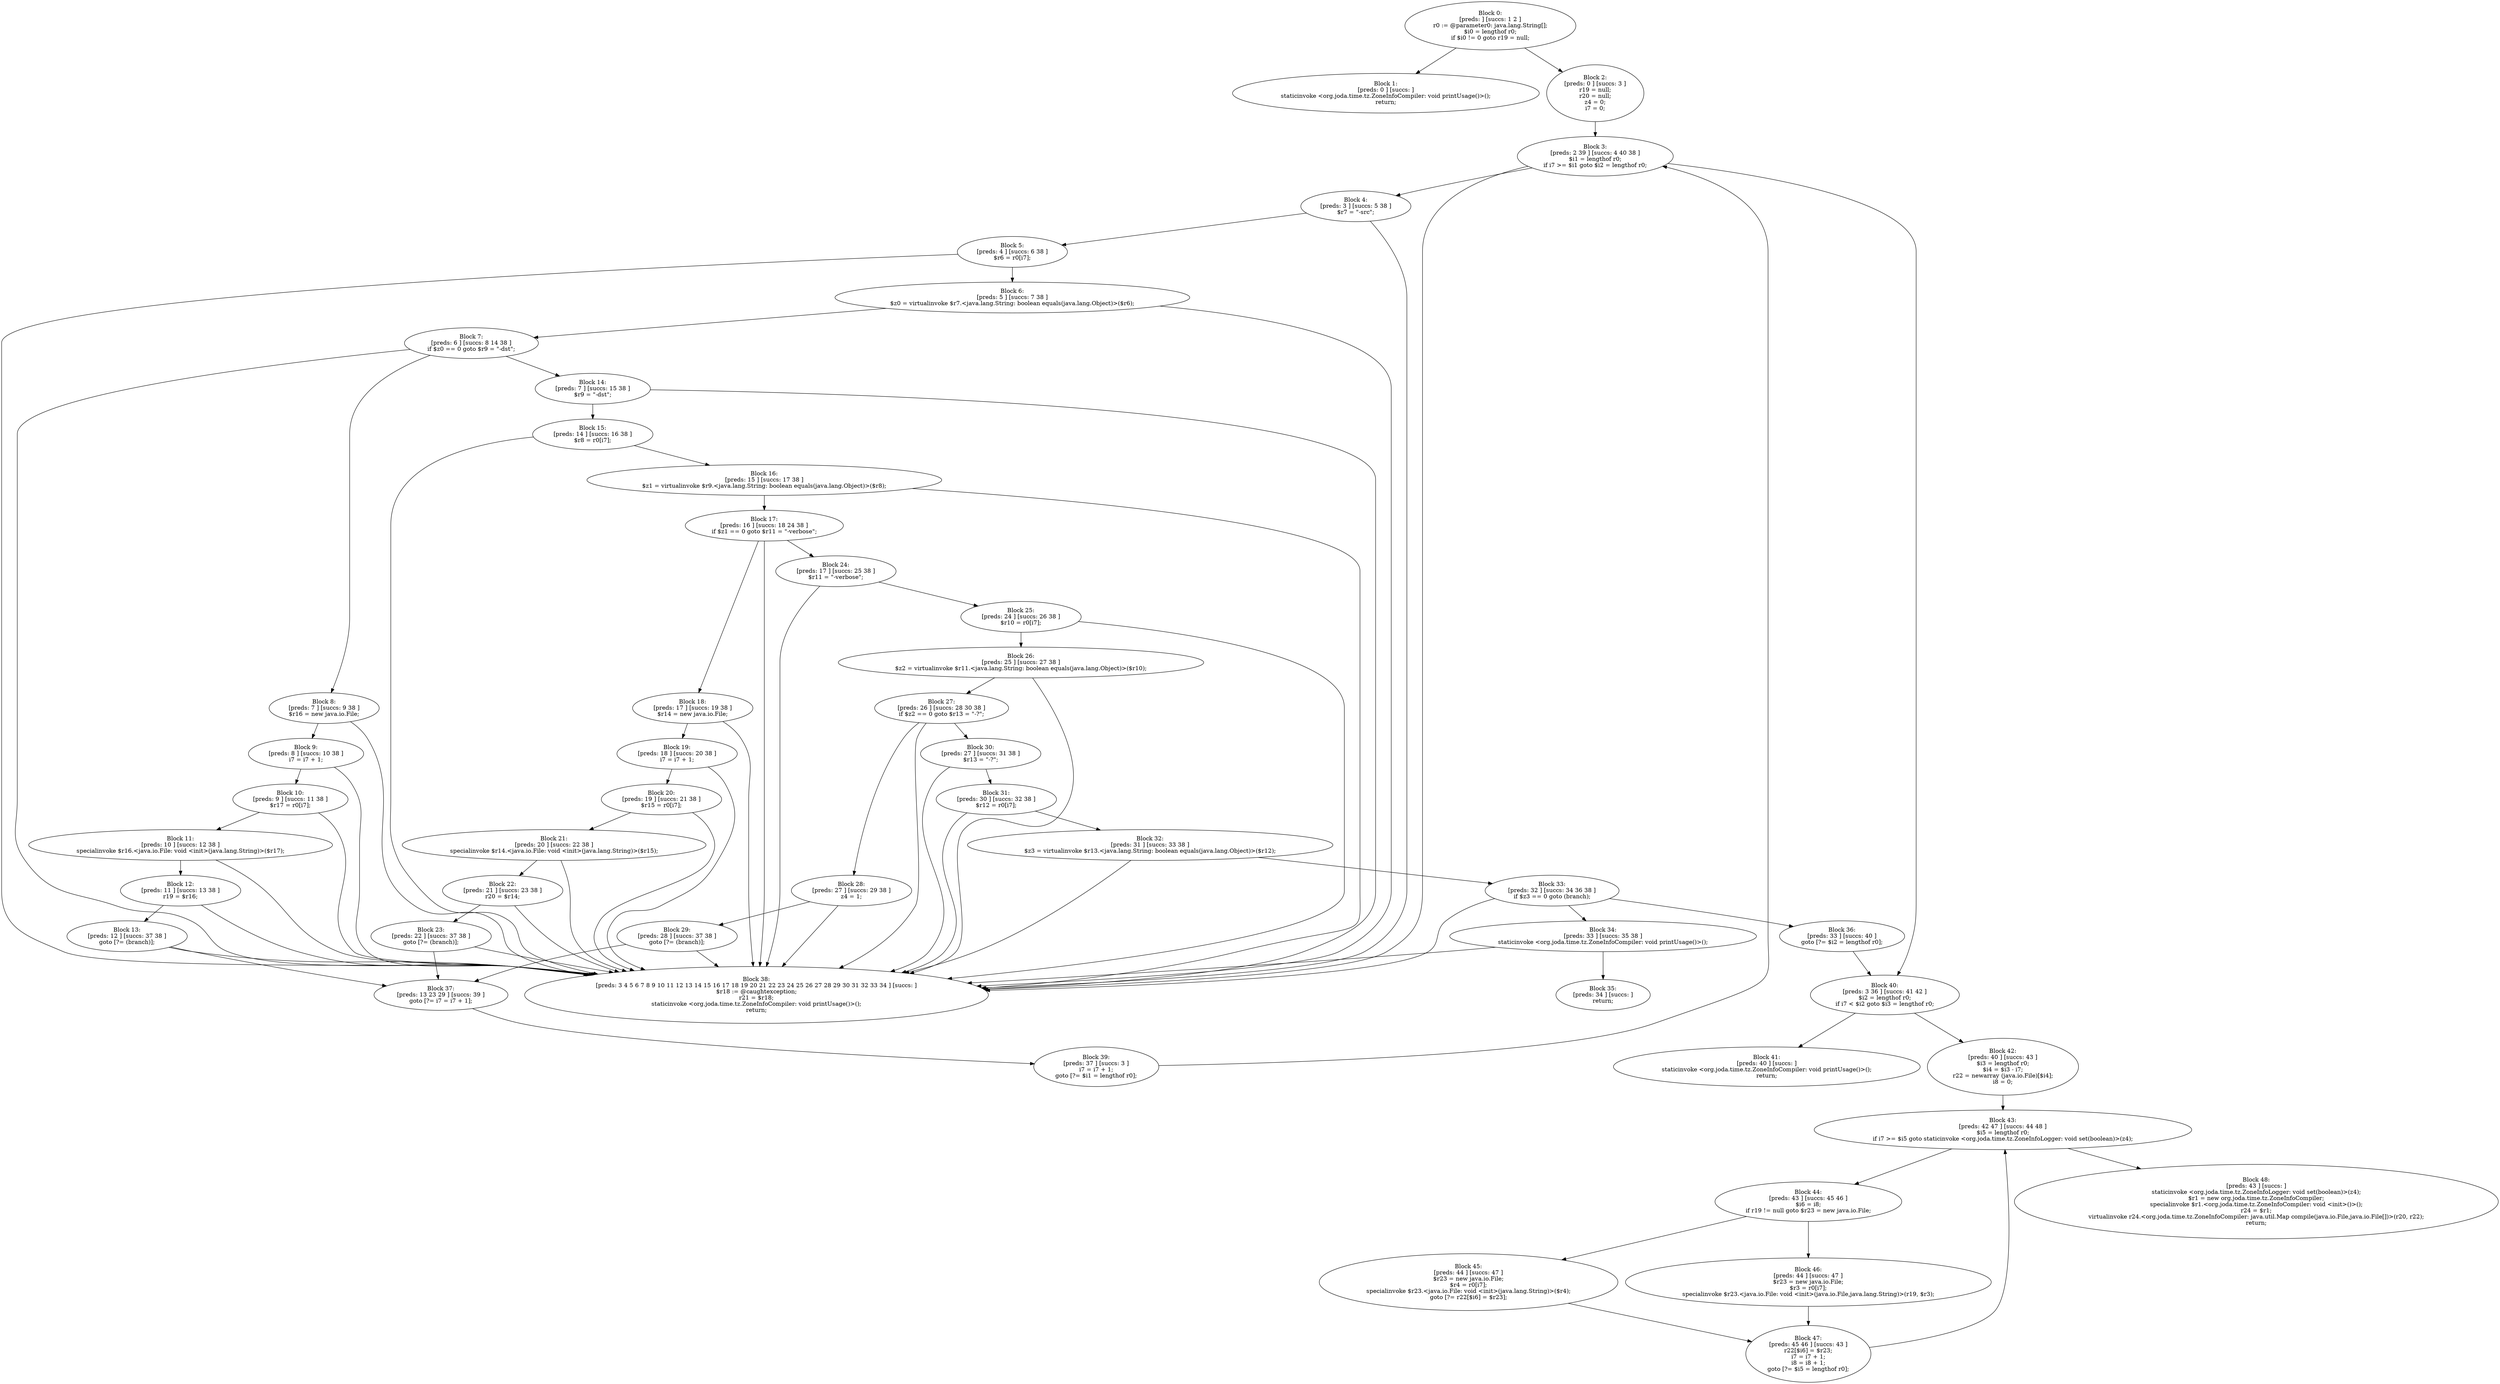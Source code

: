 digraph "unitGraph" {
    "Block 0:
[preds: ] [succs: 1 2 ]
r0 := @parameter0: java.lang.String[];
$i0 = lengthof r0;
if $i0 != 0 goto r19 = null;
"
    "Block 1:
[preds: 0 ] [succs: ]
staticinvoke <org.joda.time.tz.ZoneInfoCompiler: void printUsage()>();
return;
"
    "Block 2:
[preds: 0 ] [succs: 3 ]
r19 = null;
r20 = null;
z4 = 0;
i7 = 0;
"
    "Block 3:
[preds: 2 39 ] [succs: 4 40 38 ]
$i1 = lengthof r0;
if i7 >= $i1 goto $i2 = lengthof r0;
"
    "Block 4:
[preds: 3 ] [succs: 5 38 ]
$r7 = \"-src\";
"
    "Block 5:
[preds: 4 ] [succs: 6 38 ]
$r6 = r0[i7];
"
    "Block 6:
[preds: 5 ] [succs: 7 38 ]
$z0 = virtualinvoke $r7.<java.lang.String: boolean equals(java.lang.Object)>($r6);
"
    "Block 7:
[preds: 6 ] [succs: 8 14 38 ]
if $z0 == 0 goto $r9 = \"-dst\";
"
    "Block 8:
[preds: 7 ] [succs: 9 38 ]
$r16 = new java.io.File;
"
    "Block 9:
[preds: 8 ] [succs: 10 38 ]
i7 = i7 + 1;
"
    "Block 10:
[preds: 9 ] [succs: 11 38 ]
$r17 = r0[i7];
"
    "Block 11:
[preds: 10 ] [succs: 12 38 ]
specialinvoke $r16.<java.io.File: void <init>(java.lang.String)>($r17);
"
    "Block 12:
[preds: 11 ] [succs: 13 38 ]
r19 = $r16;
"
    "Block 13:
[preds: 12 ] [succs: 37 38 ]
goto [?= (branch)];
"
    "Block 14:
[preds: 7 ] [succs: 15 38 ]
$r9 = \"-dst\";
"
    "Block 15:
[preds: 14 ] [succs: 16 38 ]
$r8 = r0[i7];
"
    "Block 16:
[preds: 15 ] [succs: 17 38 ]
$z1 = virtualinvoke $r9.<java.lang.String: boolean equals(java.lang.Object)>($r8);
"
    "Block 17:
[preds: 16 ] [succs: 18 24 38 ]
if $z1 == 0 goto $r11 = \"-verbose\";
"
    "Block 18:
[preds: 17 ] [succs: 19 38 ]
$r14 = new java.io.File;
"
    "Block 19:
[preds: 18 ] [succs: 20 38 ]
i7 = i7 + 1;
"
    "Block 20:
[preds: 19 ] [succs: 21 38 ]
$r15 = r0[i7];
"
    "Block 21:
[preds: 20 ] [succs: 22 38 ]
specialinvoke $r14.<java.io.File: void <init>(java.lang.String)>($r15);
"
    "Block 22:
[preds: 21 ] [succs: 23 38 ]
r20 = $r14;
"
    "Block 23:
[preds: 22 ] [succs: 37 38 ]
goto [?= (branch)];
"
    "Block 24:
[preds: 17 ] [succs: 25 38 ]
$r11 = \"-verbose\";
"
    "Block 25:
[preds: 24 ] [succs: 26 38 ]
$r10 = r0[i7];
"
    "Block 26:
[preds: 25 ] [succs: 27 38 ]
$z2 = virtualinvoke $r11.<java.lang.String: boolean equals(java.lang.Object)>($r10);
"
    "Block 27:
[preds: 26 ] [succs: 28 30 38 ]
if $z2 == 0 goto $r13 = \"-?\";
"
    "Block 28:
[preds: 27 ] [succs: 29 38 ]
z4 = 1;
"
    "Block 29:
[preds: 28 ] [succs: 37 38 ]
goto [?= (branch)];
"
    "Block 30:
[preds: 27 ] [succs: 31 38 ]
$r13 = \"-?\";
"
    "Block 31:
[preds: 30 ] [succs: 32 38 ]
$r12 = r0[i7];
"
    "Block 32:
[preds: 31 ] [succs: 33 38 ]
$z3 = virtualinvoke $r13.<java.lang.String: boolean equals(java.lang.Object)>($r12);
"
    "Block 33:
[preds: 32 ] [succs: 34 36 38 ]
if $z3 == 0 goto (branch);
"
    "Block 34:
[preds: 33 ] [succs: 35 38 ]
staticinvoke <org.joda.time.tz.ZoneInfoCompiler: void printUsage()>();
"
    "Block 35:
[preds: 34 ] [succs: ]
return;
"
    "Block 36:
[preds: 33 ] [succs: 40 ]
goto [?= $i2 = lengthof r0];
"
    "Block 37:
[preds: 13 23 29 ] [succs: 39 ]
goto [?= i7 = i7 + 1];
"
    "Block 38:
[preds: 3 4 5 6 7 8 9 10 11 12 13 14 15 16 17 18 19 20 21 22 23 24 25 26 27 28 29 30 31 32 33 34 ] [succs: ]
$r18 := @caughtexception;
r21 = $r18;
staticinvoke <org.joda.time.tz.ZoneInfoCompiler: void printUsage()>();
return;
"
    "Block 39:
[preds: 37 ] [succs: 3 ]
i7 = i7 + 1;
goto [?= $i1 = lengthof r0];
"
    "Block 40:
[preds: 3 36 ] [succs: 41 42 ]
$i2 = lengthof r0;
if i7 < $i2 goto $i3 = lengthof r0;
"
    "Block 41:
[preds: 40 ] [succs: ]
staticinvoke <org.joda.time.tz.ZoneInfoCompiler: void printUsage()>();
return;
"
    "Block 42:
[preds: 40 ] [succs: 43 ]
$i3 = lengthof r0;
$i4 = $i3 - i7;
r22 = newarray (java.io.File)[$i4];
i8 = 0;
"
    "Block 43:
[preds: 42 47 ] [succs: 44 48 ]
$i5 = lengthof r0;
if i7 >= $i5 goto staticinvoke <org.joda.time.tz.ZoneInfoLogger: void set(boolean)>(z4);
"
    "Block 44:
[preds: 43 ] [succs: 45 46 ]
$i6 = i8;
if r19 != null goto $r23 = new java.io.File;
"
    "Block 45:
[preds: 44 ] [succs: 47 ]
$r23 = new java.io.File;
$r4 = r0[i7];
specialinvoke $r23.<java.io.File: void <init>(java.lang.String)>($r4);
goto [?= r22[$i6] = $r23];
"
    "Block 46:
[preds: 44 ] [succs: 47 ]
$r23 = new java.io.File;
$r3 = r0[i7];
specialinvoke $r23.<java.io.File: void <init>(java.io.File,java.lang.String)>(r19, $r3);
"
    "Block 47:
[preds: 45 46 ] [succs: 43 ]
r22[$i6] = $r23;
i7 = i7 + 1;
i8 = i8 + 1;
goto [?= $i5 = lengthof r0];
"
    "Block 48:
[preds: 43 ] [succs: ]
staticinvoke <org.joda.time.tz.ZoneInfoLogger: void set(boolean)>(z4);
$r1 = new org.joda.time.tz.ZoneInfoCompiler;
specialinvoke $r1.<org.joda.time.tz.ZoneInfoCompiler: void <init>()>();
r24 = $r1;
virtualinvoke r24.<org.joda.time.tz.ZoneInfoCompiler: java.util.Map compile(java.io.File,java.io.File[])>(r20, r22);
return;
"
    "Block 0:
[preds: ] [succs: 1 2 ]
r0 := @parameter0: java.lang.String[];
$i0 = lengthof r0;
if $i0 != 0 goto r19 = null;
"->"Block 1:
[preds: 0 ] [succs: ]
staticinvoke <org.joda.time.tz.ZoneInfoCompiler: void printUsage()>();
return;
";
    "Block 0:
[preds: ] [succs: 1 2 ]
r0 := @parameter0: java.lang.String[];
$i0 = lengthof r0;
if $i0 != 0 goto r19 = null;
"->"Block 2:
[preds: 0 ] [succs: 3 ]
r19 = null;
r20 = null;
z4 = 0;
i7 = 0;
";
    "Block 2:
[preds: 0 ] [succs: 3 ]
r19 = null;
r20 = null;
z4 = 0;
i7 = 0;
"->"Block 3:
[preds: 2 39 ] [succs: 4 40 38 ]
$i1 = lengthof r0;
if i7 >= $i1 goto $i2 = lengthof r0;
";
    "Block 3:
[preds: 2 39 ] [succs: 4 40 38 ]
$i1 = lengthof r0;
if i7 >= $i1 goto $i2 = lengthof r0;
"->"Block 4:
[preds: 3 ] [succs: 5 38 ]
$r7 = \"-src\";
";
    "Block 3:
[preds: 2 39 ] [succs: 4 40 38 ]
$i1 = lengthof r0;
if i7 >= $i1 goto $i2 = lengthof r0;
"->"Block 40:
[preds: 3 36 ] [succs: 41 42 ]
$i2 = lengthof r0;
if i7 < $i2 goto $i3 = lengthof r0;
";
    "Block 3:
[preds: 2 39 ] [succs: 4 40 38 ]
$i1 = lengthof r0;
if i7 >= $i1 goto $i2 = lengthof r0;
"->"Block 38:
[preds: 3 4 5 6 7 8 9 10 11 12 13 14 15 16 17 18 19 20 21 22 23 24 25 26 27 28 29 30 31 32 33 34 ] [succs: ]
$r18 := @caughtexception;
r21 = $r18;
staticinvoke <org.joda.time.tz.ZoneInfoCompiler: void printUsage()>();
return;
";
    "Block 4:
[preds: 3 ] [succs: 5 38 ]
$r7 = \"-src\";
"->"Block 5:
[preds: 4 ] [succs: 6 38 ]
$r6 = r0[i7];
";
    "Block 4:
[preds: 3 ] [succs: 5 38 ]
$r7 = \"-src\";
"->"Block 38:
[preds: 3 4 5 6 7 8 9 10 11 12 13 14 15 16 17 18 19 20 21 22 23 24 25 26 27 28 29 30 31 32 33 34 ] [succs: ]
$r18 := @caughtexception;
r21 = $r18;
staticinvoke <org.joda.time.tz.ZoneInfoCompiler: void printUsage()>();
return;
";
    "Block 5:
[preds: 4 ] [succs: 6 38 ]
$r6 = r0[i7];
"->"Block 6:
[preds: 5 ] [succs: 7 38 ]
$z0 = virtualinvoke $r7.<java.lang.String: boolean equals(java.lang.Object)>($r6);
";
    "Block 5:
[preds: 4 ] [succs: 6 38 ]
$r6 = r0[i7];
"->"Block 38:
[preds: 3 4 5 6 7 8 9 10 11 12 13 14 15 16 17 18 19 20 21 22 23 24 25 26 27 28 29 30 31 32 33 34 ] [succs: ]
$r18 := @caughtexception;
r21 = $r18;
staticinvoke <org.joda.time.tz.ZoneInfoCompiler: void printUsage()>();
return;
";
    "Block 6:
[preds: 5 ] [succs: 7 38 ]
$z0 = virtualinvoke $r7.<java.lang.String: boolean equals(java.lang.Object)>($r6);
"->"Block 7:
[preds: 6 ] [succs: 8 14 38 ]
if $z0 == 0 goto $r9 = \"-dst\";
";
    "Block 6:
[preds: 5 ] [succs: 7 38 ]
$z0 = virtualinvoke $r7.<java.lang.String: boolean equals(java.lang.Object)>($r6);
"->"Block 38:
[preds: 3 4 5 6 7 8 9 10 11 12 13 14 15 16 17 18 19 20 21 22 23 24 25 26 27 28 29 30 31 32 33 34 ] [succs: ]
$r18 := @caughtexception;
r21 = $r18;
staticinvoke <org.joda.time.tz.ZoneInfoCompiler: void printUsage()>();
return;
";
    "Block 7:
[preds: 6 ] [succs: 8 14 38 ]
if $z0 == 0 goto $r9 = \"-dst\";
"->"Block 8:
[preds: 7 ] [succs: 9 38 ]
$r16 = new java.io.File;
";
    "Block 7:
[preds: 6 ] [succs: 8 14 38 ]
if $z0 == 0 goto $r9 = \"-dst\";
"->"Block 14:
[preds: 7 ] [succs: 15 38 ]
$r9 = \"-dst\";
";
    "Block 7:
[preds: 6 ] [succs: 8 14 38 ]
if $z0 == 0 goto $r9 = \"-dst\";
"->"Block 38:
[preds: 3 4 5 6 7 8 9 10 11 12 13 14 15 16 17 18 19 20 21 22 23 24 25 26 27 28 29 30 31 32 33 34 ] [succs: ]
$r18 := @caughtexception;
r21 = $r18;
staticinvoke <org.joda.time.tz.ZoneInfoCompiler: void printUsage()>();
return;
";
    "Block 8:
[preds: 7 ] [succs: 9 38 ]
$r16 = new java.io.File;
"->"Block 9:
[preds: 8 ] [succs: 10 38 ]
i7 = i7 + 1;
";
    "Block 8:
[preds: 7 ] [succs: 9 38 ]
$r16 = new java.io.File;
"->"Block 38:
[preds: 3 4 5 6 7 8 9 10 11 12 13 14 15 16 17 18 19 20 21 22 23 24 25 26 27 28 29 30 31 32 33 34 ] [succs: ]
$r18 := @caughtexception;
r21 = $r18;
staticinvoke <org.joda.time.tz.ZoneInfoCompiler: void printUsage()>();
return;
";
    "Block 9:
[preds: 8 ] [succs: 10 38 ]
i7 = i7 + 1;
"->"Block 10:
[preds: 9 ] [succs: 11 38 ]
$r17 = r0[i7];
";
    "Block 9:
[preds: 8 ] [succs: 10 38 ]
i7 = i7 + 1;
"->"Block 38:
[preds: 3 4 5 6 7 8 9 10 11 12 13 14 15 16 17 18 19 20 21 22 23 24 25 26 27 28 29 30 31 32 33 34 ] [succs: ]
$r18 := @caughtexception;
r21 = $r18;
staticinvoke <org.joda.time.tz.ZoneInfoCompiler: void printUsage()>();
return;
";
    "Block 10:
[preds: 9 ] [succs: 11 38 ]
$r17 = r0[i7];
"->"Block 11:
[preds: 10 ] [succs: 12 38 ]
specialinvoke $r16.<java.io.File: void <init>(java.lang.String)>($r17);
";
    "Block 10:
[preds: 9 ] [succs: 11 38 ]
$r17 = r0[i7];
"->"Block 38:
[preds: 3 4 5 6 7 8 9 10 11 12 13 14 15 16 17 18 19 20 21 22 23 24 25 26 27 28 29 30 31 32 33 34 ] [succs: ]
$r18 := @caughtexception;
r21 = $r18;
staticinvoke <org.joda.time.tz.ZoneInfoCompiler: void printUsage()>();
return;
";
    "Block 11:
[preds: 10 ] [succs: 12 38 ]
specialinvoke $r16.<java.io.File: void <init>(java.lang.String)>($r17);
"->"Block 12:
[preds: 11 ] [succs: 13 38 ]
r19 = $r16;
";
    "Block 11:
[preds: 10 ] [succs: 12 38 ]
specialinvoke $r16.<java.io.File: void <init>(java.lang.String)>($r17);
"->"Block 38:
[preds: 3 4 5 6 7 8 9 10 11 12 13 14 15 16 17 18 19 20 21 22 23 24 25 26 27 28 29 30 31 32 33 34 ] [succs: ]
$r18 := @caughtexception;
r21 = $r18;
staticinvoke <org.joda.time.tz.ZoneInfoCompiler: void printUsage()>();
return;
";
    "Block 12:
[preds: 11 ] [succs: 13 38 ]
r19 = $r16;
"->"Block 13:
[preds: 12 ] [succs: 37 38 ]
goto [?= (branch)];
";
    "Block 12:
[preds: 11 ] [succs: 13 38 ]
r19 = $r16;
"->"Block 38:
[preds: 3 4 5 6 7 8 9 10 11 12 13 14 15 16 17 18 19 20 21 22 23 24 25 26 27 28 29 30 31 32 33 34 ] [succs: ]
$r18 := @caughtexception;
r21 = $r18;
staticinvoke <org.joda.time.tz.ZoneInfoCompiler: void printUsage()>();
return;
";
    "Block 13:
[preds: 12 ] [succs: 37 38 ]
goto [?= (branch)];
"->"Block 37:
[preds: 13 23 29 ] [succs: 39 ]
goto [?= i7 = i7 + 1];
";
    "Block 13:
[preds: 12 ] [succs: 37 38 ]
goto [?= (branch)];
"->"Block 38:
[preds: 3 4 5 6 7 8 9 10 11 12 13 14 15 16 17 18 19 20 21 22 23 24 25 26 27 28 29 30 31 32 33 34 ] [succs: ]
$r18 := @caughtexception;
r21 = $r18;
staticinvoke <org.joda.time.tz.ZoneInfoCompiler: void printUsage()>();
return;
";
    "Block 14:
[preds: 7 ] [succs: 15 38 ]
$r9 = \"-dst\";
"->"Block 15:
[preds: 14 ] [succs: 16 38 ]
$r8 = r0[i7];
";
    "Block 14:
[preds: 7 ] [succs: 15 38 ]
$r9 = \"-dst\";
"->"Block 38:
[preds: 3 4 5 6 7 8 9 10 11 12 13 14 15 16 17 18 19 20 21 22 23 24 25 26 27 28 29 30 31 32 33 34 ] [succs: ]
$r18 := @caughtexception;
r21 = $r18;
staticinvoke <org.joda.time.tz.ZoneInfoCompiler: void printUsage()>();
return;
";
    "Block 15:
[preds: 14 ] [succs: 16 38 ]
$r8 = r0[i7];
"->"Block 16:
[preds: 15 ] [succs: 17 38 ]
$z1 = virtualinvoke $r9.<java.lang.String: boolean equals(java.lang.Object)>($r8);
";
    "Block 15:
[preds: 14 ] [succs: 16 38 ]
$r8 = r0[i7];
"->"Block 38:
[preds: 3 4 5 6 7 8 9 10 11 12 13 14 15 16 17 18 19 20 21 22 23 24 25 26 27 28 29 30 31 32 33 34 ] [succs: ]
$r18 := @caughtexception;
r21 = $r18;
staticinvoke <org.joda.time.tz.ZoneInfoCompiler: void printUsage()>();
return;
";
    "Block 16:
[preds: 15 ] [succs: 17 38 ]
$z1 = virtualinvoke $r9.<java.lang.String: boolean equals(java.lang.Object)>($r8);
"->"Block 17:
[preds: 16 ] [succs: 18 24 38 ]
if $z1 == 0 goto $r11 = \"-verbose\";
";
    "Block 16:
[preds: 15 ] [succs: 17 38 ]
$z1 = virtualinvoke $r9.<java.lang.String: boolean equals(java.lang.Object)>($r8);
"->"Block 38:
[preds: 3 4 5 6 7 8 9 10 11 12 13 14 15 16 17 18 19 20 21 22 23 24 25 26 27 28 29 30 31 32 33 34 ] [succs: ]
$r18 := @caughtexception;
r21 = $r18;
staticinvoke <org.joda.time.tz.ZoneInfoCompiler: void printUsage()>();
return;
";
    "Block 17:
[preds: 16 ] [succs: 18 24 38 ]
if $z1 == 0 goto $r11 = \"-verbose\";
"->"Block 18:
[preds: 17 ] [succs: 19 38 ]
$r14 = new java.io.File;
";
    "Block 17:
[preds: 16 ] [succs: 18 24 38 ]
if $z1 == 0 goto $r11 = \"-verbose\";
"->"Block 24:
[preds: 17 ] [succs: 25 38 ]
$r11 = \"-verbose\";
";
    "Block 17:
[preds: 16 ] [succs: 18 24 38 ]
if $z1 == 0 goto $r11 = \"-verbose\";
"->"Block 38:
[preds: 3 4 5 6 7 8 9 10 11 12 13 14 15 16 17 18 19 20 21 22 23 24 25 26 27 28 29 30 31 32 33 34 ] [succs: ]
$r18 := @caughtexception;
r21 = $r18;
staticinvoke <org.joda.time.tz.ZoneInfoCompiler: void printUsage()>();
return;
";
    "Block 18:
[preds: 17 ] [succs: 19 38 ]
$r14 = new java.io.File;
"->"Block 19:
[preds: 18 ] [succs: 20 38 ]
i7 = i7 + 1;
";
    "Block 18:
[preds: 17 ] [succs: 19 38 ]
$r14 = new java.io.File;
"->"Block 38:
[preds: 3 4 5 6 7 8 9 10 11 12 13 14 15 16 17 18 19 20 21 22 23 24 25 26 27 28 29 30 31 32 33 34 ] [succs: ]
$r18 := @caughtexception;
r21 = $r18;
staticinvoke <org.joda.time.tz.ZoneInfoCompiler: void printUsage()>();
return;
";
    "Block 19:
[preds: 18 ] [succs: 20 38 ]
i7 = i7 + 1;
"->"Block 20:
[preds: 19 ] [succs: 21 38 ]
$r15 = r0[i7];
";
    "Block 19:
[preds: 18 ] [succs: 20 38 ]
i7 = i7 + 1;
"->"Block 38:
[preds: 3 4 5 6 7 8 9 10 11 12 13 14 15 16 17 18 19 20 21 22 23 24 25 26 27 28 29 30 31 32 33 34 ] [succs: ]
$r18 := @caughtexception;
r21 = $r18;
staticinvoke <org.joda.time.tz.ZoneInfoCompiler: void printUsage()>();
return;
";
    "Block 20:
[preds: 19 ] [succs: 21 38 ]
$r15 = r0[i7];
"->"Block 21:
[preds: 20 ] [succs: 22 38 ]
specialinvoke $r14.<java.io.File: void <init>(java.lang.String)>($r15);
";
    "Block 20:
[preds: 19 ] [succs: 21 38 ]
$r15 = r0[i7];
"->"Block 38:
[preds: 3 4 5 6 7 8 9 10 11 12 13 14 15 16 17 18 19 20 21 22 23 24 25 26 27 28 29 30 31 32 33 34 ] [succs: ]
$r18 := @caughtexception;
r21 = $r18;
staticinvoke <org.joda.time.tz.ZoneInfoCompiler: void printUsage()>();
return;
";
    "Block 21:
[preds: 20 ] [succs: 22 38 ]
specialinvoke $r14.<java.io.File: void <init>(java.lang.String)>($r15);
"->"Block 22:
[preds: 21 ] [succs: 23 38 ]
r20 = $r14;
";
    "Block 21:
[preds: 20 ] [succs: 22 38 ]
specialinvoke $r14.<java.io.File: void <init>(java.lang.String)>($r15);
"->"Block 38:
[preds: 3 4 5 6 7 8 9 10 11 12 13 14 15 16 17 18 19 20 21 22 23 24 25 26 27 28 29 30 31 32 33 34 ] [succs: ]
$r18 := @caughtexception;
r21 = $r18;
staticinvoke <org.joda.time.tz.ZoneInfoCompiler: void printUsage()>();
return;
";
    "Block 22:
[preds: 21 ] [succs: 23 38 ]
r20 = $r14;
"->"Block 23:
[preds: 22 ] [succs: 37 38 ]
goto [?= (branch)];
";
    "Block 22:
[preds: 21 ] [succs: 23 38 ]
r20 = $r14;
"->"Block 38:
[preds: 3 4 5 6 7 8 9 10 11 12 13 14 15 16 17 18 19 20 21 22 23 24 25 26 27 28 29 30 31 32 33 34 ] [succs: ]
$r18 := @caughtexception;
r21 = $r18;
staticinvoke <org.joda.time.tz.ZoneInfoCompiler: void printUsage()>();
return;
";
    "Block 23:
[preds: 22 ] [succs: 37 38 ]
goto [?= (branch)];
"->"Block 37:
[preds: 13 23 29 ] [succs: 39 ]
goto [?= i7 = i7 + 1];
";
    "Block 23:
[preds: 22 ] [succs: 37 38 ]
goto [?= (branch)];
"->"Block 38:
[preds: 3 4 5 6 7 8 9 10 11 12 13 14 15 16 17 18 19 20 21 22 23 24 25 26 27 28 29 30 31 32 33 34 ] [succs: ]
$r18 := @caughtexception;
r21 = $r18;
staticinvoke <org.joda.time.tz.ZoneInfoCompiler: void printUsage()>();
return;
";
    "Block 24:
[preds: 17 ] [succs: 25 38 ]
$r11 = \"-verbose\";
"->"Block 25:
[preds: 24 ] [succs: 26 38 ]
$r10 = r0[i7];
";
    "Block 24:
[preds: 17 ] [succs: 25 38 ]
$r11 = \"-verbose\";
"->"Block 38:
[preds: 3 4 5 6 7 8 9 10 11 12 13 14 15 16 17 18 19 20 21 22 23 24 25 26 27 28 29 30 31 32 33 34 ] [succs: ]
$r18 := @caughtexception;
r21 = $r18;
staticinvoke <org.joda.time.tz.ZoneInfoCompiler: void printUsage()>();
return;
";
    "Block 25:
[preds: 24 ] [succs: 26 38 ]
$r10 = r0[i7];
"->"Block 26:
[preds: 25 ] [succs: 27 38 ]
$z2 = virtualinvoke $r11.<java.lang.String: boolean equals(java.lang.Object)>($r10);
";
    "Block 25:
[preds: 24 ] [succs: 26 38 ]
$r10 = r0[i7];
"->"Block 38:
[preds: 3 4 5 6 7 8 9 10 11 12 13 14 15 16 17 18 19 20 21 22 23 24 25 26 27 28 29 30 31 32 33 34 ] [succs: ]
$r18 := @caughtexception;
r21 = $r18;
staticinvoke <org.joda.time.tz.ZoneInfoCompiler: void printUsage()>();
return;
";
    "Block 26:
[preds: 25 ] [succs: 27 38 ]
$z2 = virtualinvoke $r11.<java.lang.String: boolean equals(java.lang.Object)>($r10);
"->"Block 27:
[preds: 26 ] [succs: 28 30 38 ]
if $z2 == 0 goto $r13 = \"-?\";
";
    "Block 26:
[preds: 25 ] [succs: 27 38 ]
$z2 = virtualinvoke $r11.<java.lang.String: boolean equals(java.lang.Object)>($r10);
"->"Block 38:
[preds: 3 4 5 6 7 8 9 10 11 12 13 14 15 16 17 18 19 20 21 22 23 24 25 26 27 28 29 30 31 32 33 34 ] [succs: ]
$r18 := @caughtexception;
r21 = $r18;
staticinvoke <org.joda.time.tz.ZoneInfoCompiler: void printUsage()>();
return;
";
    "Block 27:
[preds: 26 ] [succs: 28 30 38 ]
if $z2 == 0 goto $r13 = \"-?\";
"->"Block 28:
[preds: 27 ] [succs: 29 38 ]
z4 = 1;
";
    "Block 27:
[preds: 26 ] [succs: 28 30 38 ]
if $z2 == 0 goto $r13 = \"-?\";
"->"Block 30:
[preds: 27 ] [succs: 31 38 ]
$r13 = \"-?\";
";
    "Block 27:
[preds: 26 ] [succs: 28 30 38 ]
if $z2 == 0 goto $r13 = \"-?\";
"->"Block 38:
[preds: 3 4 5 6 7 8 9 10 11 12 13 14 15 16 17 18 19 20 21 22 23 24 25 26 27 28 29 30 31 32 33 34 ] [succs: ]
$r18 := @caughtexception;
r21 = $r18;
staticinvoke <org.joda.time.tz.ZoneInfoCompiler: void printUsage()>();
return;
";
    "Block 28:
[preds: 27 ] [succs: 29 38 ]
z4 = 1;
"->"Block 29:
[preds: 28 ] [succs: 37 38 ]
goto [?= (branch)];
";
    "Block 28:
[preds: 27 ] [succs: 29 38 ]
z4 = 1;
"->"Block 38:
[preds: 3 4 5 6 7 8 9 10 11 12 13 14 15 16 17 18 19 20 21 22 23 24 25 26 27 28 29 30 31 32 33 34 ] [succs: ]
$r18 := @caughtexception;
r21 = $r18;
staticinvoke <org.joda.time.tz.ZoneInfoCompiler: void printUsage()>();
return;
";
    "Block 29:
[preds: 28 ] [succs: 37 38 ]
goto [?= (branch)];
"->"Block 37:
[preds: 13 23 29 ] [succs: 39 ]
goto [?= i7 = i7 + 1];
";
    "Block 29:
[preds: 28 ] [succs: 37 38 ]
goto [?= (branch)];
"->"Block 38:
[preds: 3 4 5 6 7 8 9 10 11 12 13 14 15 16 17 18 19 20 21 22 23 24 25 26 27 28 29 30 31 32 33 34 ] [succs: ]
$r18 := @caughtexception;
r21 = $r18;
staticinvoke <org.joda.time.tz.ZoneInfoCompiler: void printUsage()>();
return;
";
    "Block 30:
[preds: 27 ] [succs: 31 38 ]
$r13 = \"-?\";
"->"Block 31:
[preds: 30 ] [succs: 32 38 ]
$r12 = r0[i7];
";
    "Block 30:
[preds: 27 ] [succs: 31 38 ]
$r13 = \"-?\";
"->"Block 38:
[preds: 3 4 5 6 7 8 9 10 11 12 13 14 15 16 17 18 19 20 21 22 23 24 25 26 27 28 29 30 31 32 33 34 ] [succs: ]
$r18 := @caughtexception;
r21 = $r18;
staticinvoke <org.joda.time.tz.ZoneInfoCompiler: void printUsage()>();
return;
";
    "Block 31:
[preds: 30 ] [succs: 32 38 ]
$r12 = r0[i7];
"->"Block 32:
[preds: 31 ] [succs: 33 38 ]
$z3 = virtualinvoke $r13.<java.lang.String: boolean equals(java.lang.Object)>($r12);
";
    "Block 31:
[preds: 30 ] [succs: 32 38 ]
$r12 = r0[i7];
"->"Block 38:
[preds: 3 4 5 6 7 8 9 10 11 12 13 14 15 16 17 18 19 20 21 22 23 24 25 26 27 28 29 30 31 32 33 34 ] [succs: ]
$r18 := @caughtexception;
r21 = $r18;
staticinvoke <org.joda.time.tz.ZoneInfoCompiler: void printUsage()>();
return;
";
    "Block 32:
[preds: 31 ] [succs: 33 38 ]
$z3 = virtualinvoke $r13.<java.lang.String: boolean equals(java.lang.Object)>($r12);
"->"Block 33:
[preds: 32 ] [succs: 34 36 38 ]
if $z3 == 0 goto (branch);
";
    "Block 32:
[preds: 31 ] [succs: 33 38 ]
$z3 = virtualinvoke $r13.<java.lang.String: boolean equals(java.lang.Object)>($r12);
"->"Block 38:
[preds: 3 4 5 6 7 8 9 10 11 12 13 14 15 16 17 18 19 20 21 22 23 24 25 26 27 28 29 30 31 32 33 34 ] [succs: ]
$r18 := @caughtexception;
r21 = $r18;
staticinvoke <org.joda.time.tz.ZoneInfoCompiler: void printUsage()>();
return;
";
    "Block 33:
[preds: 32 ] [succs: 34 36 38 ]
if $z3 == 0 goto (branch);
"->"Block 34:
[preds: 33 ] [succs: 35 38 ]
staticinvoke <org.joda.time.tz.ZoneInfoCompiler: void printUsage()>();
";
    "Block 33:
[preds: 32 ] [succs: 34 36 38 ]
if $z3 == 0 goto (branch);
"->"Block 36:
[preds: 33 ] [succs: 40 ]
goto [?= $i2 = lengthof r0];
";
    "Block 33:
[preds: 32 ] [succs: 34 36 38 ]
if $z3 == 0 goto (branch);
"->"Block 38:
[preds: 3 4 5 6 7 8 9 10 11 12 13 14 15 16 17 18 19 20 21 22 23 24 25 26 27 28 29 30 31 32 33 34 ] [succs: ]
$r18 := @caughtexception;
r21 = $r18;
staticinvoke <org.joda.time.tz.ZoneInfoCompiler: void printUsage()>();
return;
";
    "Block 34:
[preds: 33 ] [succs: 35 38 ]
staticinvoke <org.joda.time.tz.ZoneInfoCompiler: void printUsage()>();
"->"Block 35:
[preds: 34 ] [succs: ]
return;
";
    "Block 34:
[preds: 33 ] [succs: 35 38 ]
staticinvoke <org.joda.time.tz.ZoneInfoCompiler: void printUsage()>();
"->"Block 38:
[preds: 3 4 5 6 7 8 9 10 11 12 13 14 15 16 17 18 19 20 21 22 23 24 25 26 27 28 29 30 31 32 33 34 ] [succs: ]
$r18 := @caughtexception;
r21 = $r18;
staticinvoke <org.joda.time.tz.ZoneInfoCompiler: void printUsage()>();
return;
";
    "Block 36:
[preds: 33 ] [succs: 40 ]
goto [?= $i2 = lengthof r0];
"->"Block 40:
[preds: 3 36 ] [succs: 41 42 ]
$i2 = lengthof r0;
if i7 < $i2 goto $i3 = lengthof r0;
";
    "Block 37:
[preds: 13 23 29 ] [succs: 39 ]
goto [?= i7 = i7 + 1];
"->"Block 39:
[preds: 37 ] [succs: 3 ]
i7 = i7 + 1;
goto [?= $i1 = lengthof r0];
";
    "Block 39:
[preds: 37 ] [succs: 3 ]
i7 = i7 + 1;
goto [?= $i1 = lengthof r0];
"->"Block 3:
[preds: 2 39 ] [succs: 4 40 38 ]
$i1 = lengthof r0;
if i7 >= $i1 goto $i2 = lengthof r0;
";
    "Block 40:
[preds: 3 36 ] [succs: 41 42 ]
$i2 = lengthof r0;
if i7 < $i2 goto $i3 = lengthof r0;
"->"Block 41:
[preds: 40 ] [succs: ]
staticinvoke <org.joda.time.tz.ZoneInfoCompiler: void printUsage()>();
return;
";
    "Block 40:
[preds: 3 36 ] [succs: 41 42 ]
$i2 = lengthof r0;
if i7 < $i2 goto $i3 = lengthof r0;
"->"Block 42:
[preds: 40 ] [succs: 43 ]
$i3 = lengthof r0;
$i4 = $i3 - i7;
r22 = newarray (java.io.File)[$i4];
i8 = 0;
";
    "Block 42:
[preds: 40 ] [succs: 43 ]
$i3 = lengthof r0;
$i4 = $i3 - i7;
r22 = newarray (java.io.File)[$i4];
i8 = 0;
"->"Block 43:
[preds: 42 47 ] [succs: 44 48 ]
$i5 = lengthof r0;
if i7 >= $i5 goto staticinvoke <org.joda.time.tz.ZoneInfoLogger: void set(boolean)>(z4);
";
    "Block 43:
[preds: 42 47 ] [succs: 44 48 ]
$i5 = lengthof r0;
if i7 >= $i5 goto staticinvoke <org.joda.time.tz.ZoneInfoLogger: void set(boolean)>(z4);
"->"Block 44:
[preds: 43 ] [succs: 45 46 ]
$i6 = i8;
if r19 != null goto $r23 = new java.io.File;
";
    "Block 43:
[preds: 42 47 ] [succs: 44 48 ]
$i5 = lengthof r0;
if i7 >= $i5 goto staticinvoke <org.joda.time.tz.ZoneInfoLogger: void set(boolean)>(z4);
"->"Block 48:
[preds: 43 ] [succs: ]
staticinvoke <org.joda.time.tz.ZoneInfoLogger: void set(boolean)>(z4);
$r1 = new org.joda.time.tz.ZoneInfoCompiler;
specialinvoke $r1.<org.joda.time.tz.ZoneInfoCompiler: void <init>()>();
r24 = $r1;
virtualinvoke r24.<org.joda.time.tz.ZoneInfoCompiler: java.util.Map compile(java.io.File,java.io.File[])>(r20, r22);
return;
";
    "Block 44:
[preds: 43 ] [succs: 45 46 ]
$i6 = i8;
if r19 != null goto $r23 = new java.io.File;
"->"Block 45:
[preds: 44 ] [succs: 47 ]
$r23 = new java.io.File;
$r4 = r0[i7];
specialinvoke $r23.<java.io.File: void <init>(java.lang.String)>($r4);
goto [?= r22[$i6] = $r23];
";
    "Block 44:
[preds: 43 ] [succs: 45 46 ]
$i6 = i8;
if r19 != null goto $r23 = new java.io.File;
"->"Block 46:
[preds: 44 ] [succs: 47 ]
$r23 = new java.io.File;
$r3 = r0[i7];
specialinvoke $r23.<java.io.File: void <init>(java.io.File,java.lang.String)>(r19, $r3);
";
    "Block 45:
[preds: 44 ] [succs: 47 ]
$r23 = new java.io.File;
$r4 = r0[i7];
specialinvoke $r23.<java.io.File: void <init>(java.lang.String)>($r4);
goto [?= r22[$i6] = $r23];
"->"Block 47:
[preds: 45 46 ] [succs: 43 ]
r22[$i6] = $r23;
i7 = i7 + 1;
i8 = i8 + 1;
goto [?= $i5 = lengthof r0];
";
    "Block 46:
[preds: 44 ] [succs: 47 ]
$r23 = new java.io.File;
$r3 = r0[i7];
specialinvoke $r23.<java.io.File: void <init>(java.io.File,java.lang.String)>(r19, $r3);
"->"Block 47:
[preds: 45 46 ] [succs: 43 ]
r22[$i6] = $r23;
i7 = i7 + 1;
i8 = i8 + 1;
goto [?= $i5 = lengthof r0];
";
    "Block 47:
[preds: 45 46 ] [succs: 43 ]
r22[$i6] = $r23;
i7 = i7 + 1;
i8 = i8 + 1;
goto [?= $i5 = lengthof r0];
"->"Block 43:
[preds: 42 47 ] [succs: 44 48 ]
$i5 = lengthof r0;
if i7 >= $i5 goto staticinvoke <org.joda.time.tz.ZoneInfoLogger: void set(boolean)>(z4);
";
}
